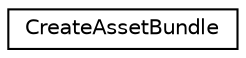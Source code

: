 digraph "Graphical Class Hierarchy"
{
  edge [fontname="Helvetica",fontsize="10",labelfontname="Helvetica",labelfontsize="10"];
  node [fontname="Helvetica",fontsize="10",shape=record];
  rankdir="LR";
  Node0 [label="CreateAssetBundle",height=0.2,width=0.4,color="black", fillcolor="white", style="filled",URL="$class_create_asset_bundle.html"];
}
